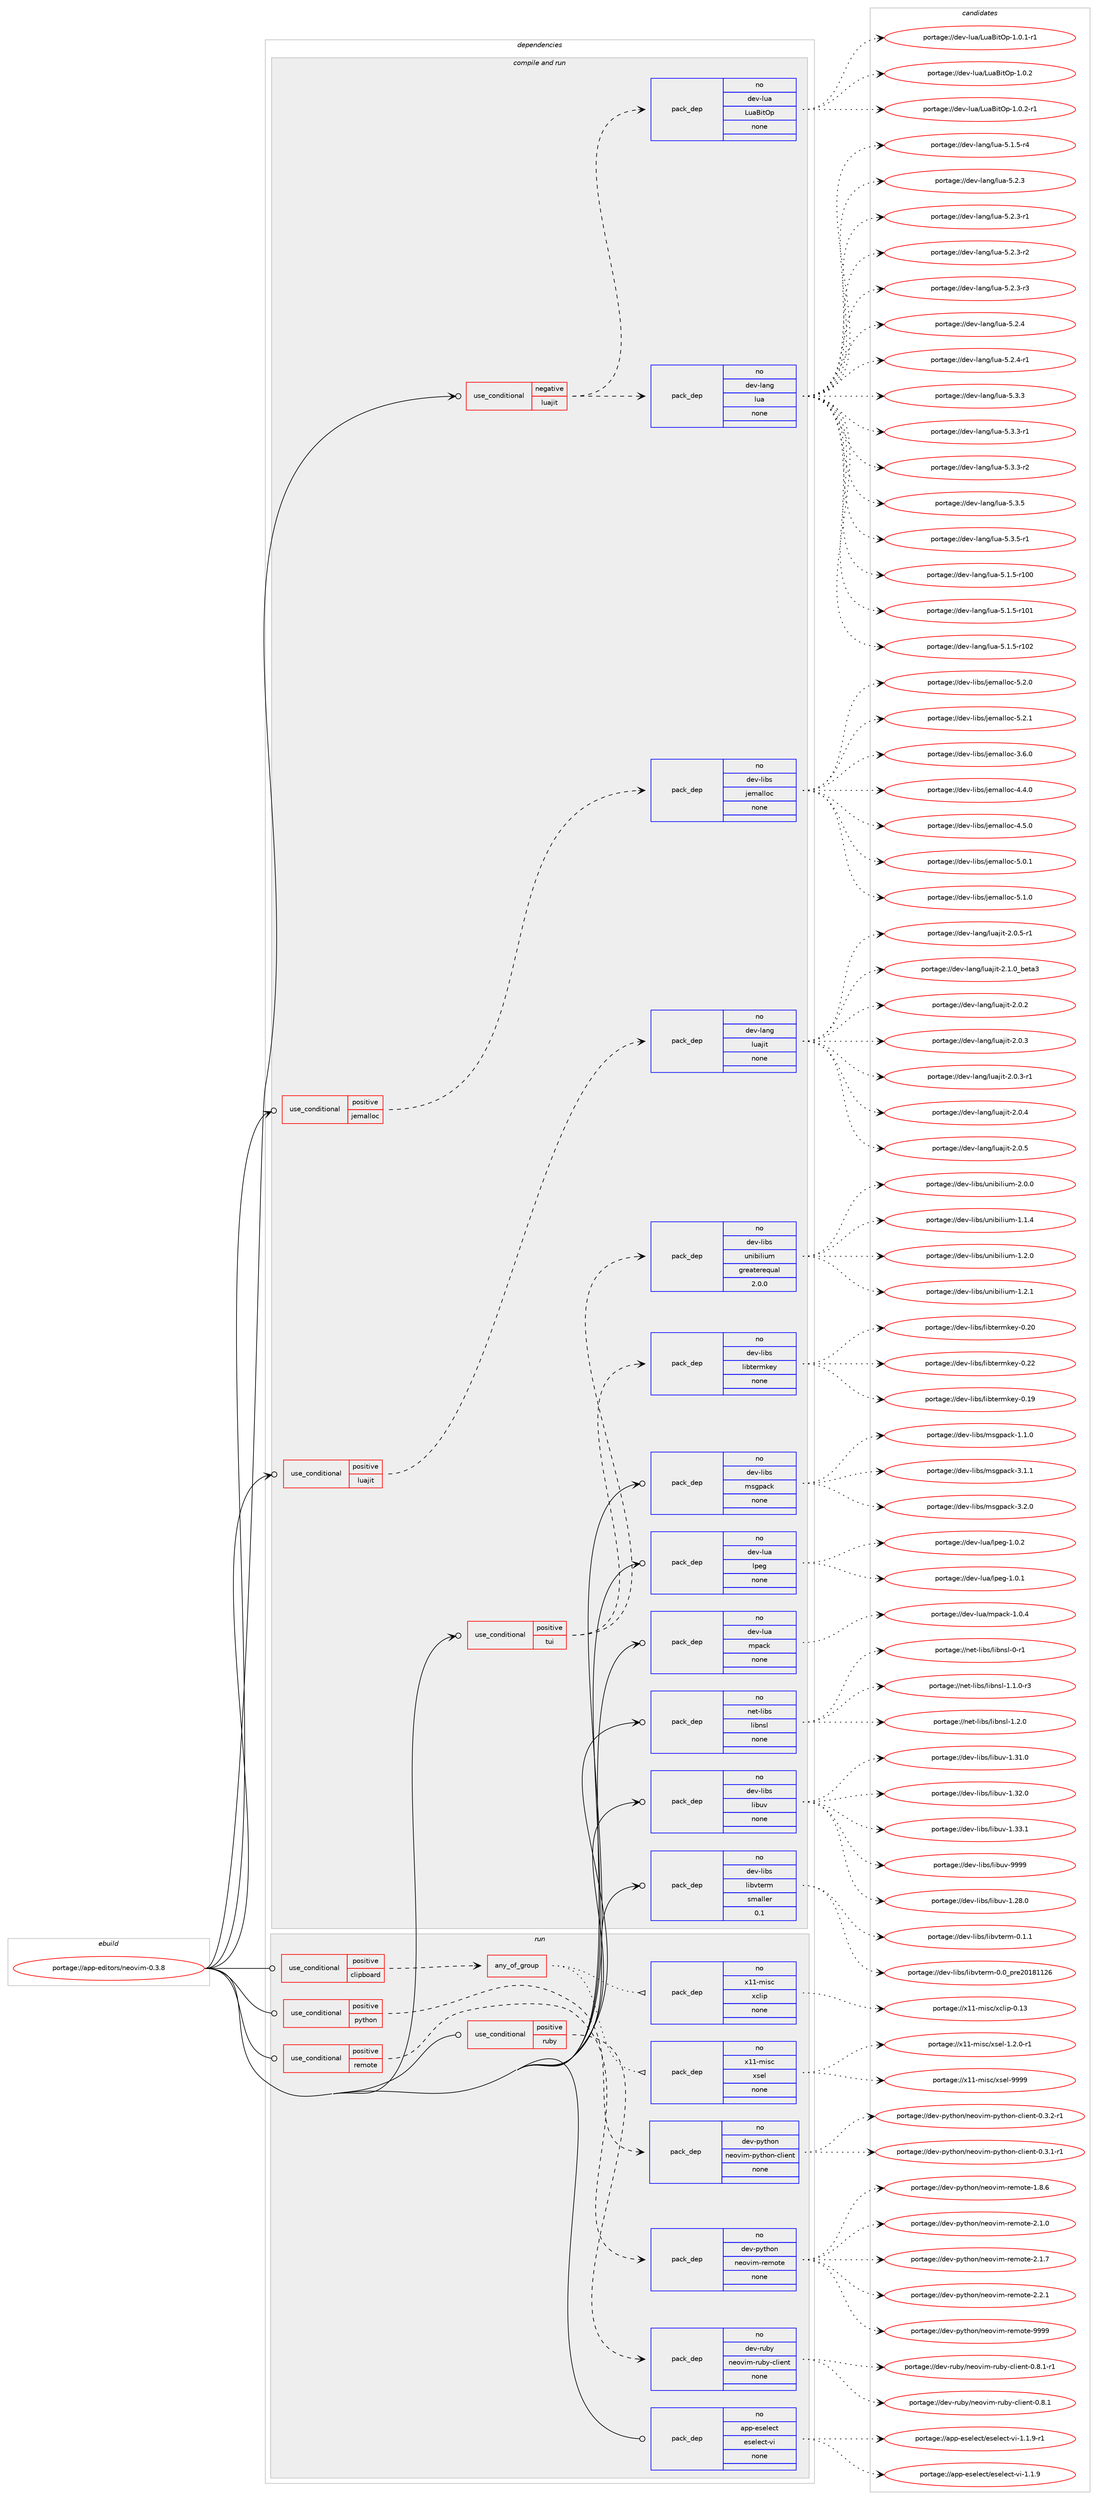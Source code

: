 digraph prolog {

# *************
# Graph options
# *************

newrank=true;
concentrate=true;
compound=true;
graph [rankdir=LR,fontname=Helvetica,fontsize=10,ranksep=1.5];#, ranksep=2.5, nodesep=0.2];
edge  [arrowhead=vee];
node  [fontname=Helvetica,fontsize=10];

# **********
# The ebuild
# **********

subgraph cluster_leftcol {
color=gray;
rank=same;
label=<<i>ebuild</i>>;
id [label="portage://app-editors/neovim-0.3.8", color=red, width=4, href="../app-editors/neovim-0.3.8.svg"];
}

# ****************
# The dependencies
# ****************

subgraph cluster_midcol {
color=gray;
label=<<i>dependencies</i>>;
subgraph cluster_compile {
fillcolor="#eeeeee";
style=filled;
label=<<i>compile</i>>;
}
subgraph cluster_compileandrun {
fillcolor="#eeeeee";
style=filled;
label=<<i>compile and run</i>>;
subgraph cond4296 {
dependency17317 [label=<<TABLE BORDER="0" CELLBORDER="1" CELLSPACING="0" CELLPADDING="4"><TR><TD ROWSPAN="3" CELLPADDING="10">use_conditional</TD></TR><TR><TD>negative</TD></TR><TR><TD>luajit</TD></TR></TABLE>>, shape=none, color=red];
subgraph pack12698 {
dependency17318 [label=<<TABLE BORDER="0" CELLBORDER="1" CELLSPACING="0" CELLPADDING="4" WIDTH="220"><TR><TD ROWSPAN="6" CELLPADDING="30">pack_dep</TD></TR><TR><TD WIDTH="110">no</TD></TR><TR><TD>dev-lang</TD></TR><TR><TD>lua</TD></TR><TR><TD>none</TD></TR><TR><TD></TD></TR></TABLE>>, shape=none, color=blue];
}
dependency17317:e -> dependency17318:w [weight=20,style="dashed",arrowhead="vee"];
subgraph pack12699 {
dependency17319 [label=<<TABLE BORDER="0" CELLBORDER="1" CELLSPACING="0" CELLPADDING="4" WIDTH="220"><TR><TD ROWSPAN="6" CELLPADDING="30">pack_dep</TD></TR><TR><TD WIDTH="110">no</TD></TR><TR><TD>dev-lua</TD></TR><TR><TD>LuaBitOp</TD></TR><TR><TD>none</TD></TR><TR><TD></TD></TR></TABLE>>, shape=none, color=blue];
}
dependency17317:e -> dependency17319:w [weight=20,style="dashed",arrowhead="vee"];
}
id:e -> dependency17317:w [weight=20,style="solid",arrowhead="odotvee"];
subgraph cond4297 {
dependency17320 [label=<<TABLE BORDER="0" CELLBORDER="1" CELLSPACING="0" CELLPADDING="4"><TR><TD ROWSPAN="3" CELLPADDING="10">use_conditional</TD></TR><TR><TD>positive</TD></TR><TR><TD>jemalloc</TD></TR></TABLE>>, shape=none, color=red];
subgraph pack12700 {
dependency17321 [label=<<TABLE BORDER="0" CELLBORDER="1" CELLSPACING="0" CELLPADDING="4" WIDTH="220"><TR><TD ROWSPAN="6" CELLPADDING="30">pack_dep</TD></TR><TR><TD WIDTH="110">no</TD></TR><TR><TD>dev-libs</TD></TR><TR><TD>jemalloc</TD></TR><TR><TD>none</TD></TR><TR><TD></TD></TR></TABLE>>, shape=none, color=blue];
}
dependency17320:e -> dependency17321:w [weight=20,style="dashed",arrowhead="vee"];
}
id:e -> dependency17320:w [weight=20,style="solid",arrowhead="odotvee"];
subgraph cond4298 {
dependency17322 [label=<<TABLE BORDER="0" CELLBORDER="1" CELLSPACING="0" CELLPADDING="4"><TR><TD ROWSPAN="3" CELLPADDING="10">use_conditional</TD></TR><TR><TD>positive</TD></TR><TR><TD>luajit</TD></TR></TABLE>>, shape=none, color=red];
subgraph pack12701 {
dependency17323 [label=<<TABLE BORDER="0" CELLBORDER="1" CELLSPACING="0" CELLPADDING="4" WIDTH="220"><TR><TD ROWSPAN="6" CELLPADDING="30">pack_dep</TD></TR><TR><TD WIDTH="110">no</TD></TR><TR><TD>dev-lang</TD></TR><TR><TD>luajit</TD></TR><TR><TD>none</TD></TR><TR><TD></TD></TR></TABLE>>, shape=none, color=blue];
}
dependency17322:e -> dependency17323:w [weight=20,style="dashed",arrowhead="vee"];
}
id:e -> dependency17322:w [weight=20,style="solid",arrowhead="odotvee"];
subgraph cond4299 {
dependency17324 [label=<<TABLE BORDER="0" CELLBORDER="1" CELLSPACING="0" CELLPADDING="4"><TR><TD ROWSPAN="3" CELLPADDING="10">use_conditional</TD></TR><TR><TD>positive</TD></TR><TR><TD>tui</TD></TR></TABLE>>, shape=none, color=red];
subgraph pack12702 {
dependency17325 [label=<<TABLE BORDER="0" CELLBORDER="1" CELLSPACING="0" CELLPADDING="4" WIDTH="220"><TR><TD ROWSPAN="6" CELLPADDING="30">pack_dep</TD></TR><TR><TD WIDTH="110">no</TD></TR><TR><TD>dev-libs</TD></TR><TR><TD>libtermkey</TD></TR><TR><TD>none</TD></TR><TR><TD></TD></TR></TABLE>>, shape=none, color=blue];
}
dependency17324:e -> dependency17325:w [weight=20,style="dashed",arrowhead="vee"];
subgraph pack12703 {
dependency17326 [label=<<TABLE BORDER="0" CELLBORDER="1" CELLSPACING="0" CELLPADDING="4" WIDTH="220"><TR><TD ROWSPAN="6" CELLPADDING="30">pack_dep</TD></TR><TR><TD WIDTH="110">no</TD></TR><TR><TD>dev-libs</TD></TR><TR><TD>unibilium</TD></TR><TR><TD>greaterequal</TD></TR><TR><TD>2.0.0</TD></TR></TABLE>>, shape=none, color=blue];
}
dependency17324:e -> dependency17326:w [weight=20,style="dashed",arrowhead="vee"];
}
id:e -> dependency17324:w [weight=20,style="solid",arrowhead="odotvee"];
subgraph pack12704 {
dependency17327 [label=<<TABLE BORDER="0" CELLBORDER="1" CELLSPACING="0" CELLPADDING="4" WIDTH="220"><TR><TD ROWSPAN="6" CELLPADDING="30">pack_dep</TD></TR><TR><TD WIDTH="110">no</TD></TR><TR><TD>dev-libs</TD></TR><TR><TD>libuv</TD></TR><TR><TD>none</TD></TR><TR><TD></TD></TR></TABLE>>, shape=none, color=blue];
}
id:e -> dependency17327:w [weight=20,style="solid",arrowhead="odotvee"];
subgraph pack12705 {
dependency17328 [label=<<TABLE BORDER="0" CELLBORDER="1" CELLSPACING="0" CELLPADDING="4" WIDTH="220"><TR><TD ROWSPAN="6" CELLPADDING="30">pack_dep</TD></TR><TR><TD WIDTH="110">no</TD></TR><TR><TD>dev-libs</TD></TR><TR><TD>libvterm</TD></TR><TR><TD>smaller</TD></TR><TR><TD>0.1</TD></TR></TABLE>>, shape=none, color=blue];
}
id:e -> dependency17328:w [weight=20,style="solid",arrowhead="odotvee"];
subgraph pack12706 {
dependency17329 [label=<<TABLE BORDER="0" CELLBORDER="1" CELLSPACING="0" CELLPADDING="4" WIDTH="220"><TR><TD ROWSPAN="6" CELLPADDING="30">pack_dep</TD></TR><TR><TD WIDTH="110">no</TD></TR><TR><TD>dev-libs</TD></TR><TR><TD>msgpack</TD></TR><TR><TD>none</TD></TR><TR><TD></TD></TR></TABLE>>, shape=none, color=blue];
}
id:e -> dependency17329:w [weight=20,style="solid",arrowhead="odotvee"];
subgraph pack12707 {
dependency17330 [label=<<TABLE BORDER="0" CELLBORDER="1" CELLSPACING="0" CELLPADDING="4" WIDTH="220"><TR><TD ROWSPAN="6" CELLPADDING="30">pack_dep</TD></TR><TR><TD WIDTH="110">no</TD></TR><TR><TD>dev-lua</TD></TR><TR><TD>lpeg</TD></TR><TR><TD>none</TD></TR><TR><TD></TD></TR></TABLE>>, shape=none, color=blue];
}
id:e -> dependency17330:w [weight=20,style="solid",arrowhead="odotvee"];
subgraph pack12708 {
dependency17331 [label=<<TABLE BORDER="0" CELLBORDER="1" CELLSPACING="0" CELLPADDING="4" WIDTH="220"><TR><TD ROWSPAN="6" CELLPADDING="30">pack_dep</TD></TR><TR><TD WIDTH="110">no</TD></TR><TR><TD>dev-lua</TD></TR><TR><TD>mpack</TD></TR><TR><TD>none</TD></TR><TR><TD></TD></TR></TABLE>>, shape=none, color=blue];
}
id:e -> dependency17331:w [weight=20,style="solid",arrowhead="odotvee"];
subgraph pack12709 {
dependency17332 [label=<<TABLE BORDER="0" CELLBORDER="1" CELLSPACING="0" CELLPADDING="4" WIDTH="220"><TR><TD ROWSPAN="6" CELLPADDING="30">pack_dep</TD></TR><TR><TD WIDTH="110">no</TD></TR><TR><TD>net-libs</TD></TR><TR><TD>libnsl</TD></TR><TR><TD>none</TD></TR><TR><TD></TD></TR></TABLE>>, shape=none, color=blue];
}
id:e -> dependency17332:w [weight=20,style="solid",arrowhead="odotvee"];
}
subgraph cluster_run {
fillcolor="#eeeeee";
style=filled;
label=<<i>run</i>>;
subgraph cond4300 {
dependency17333 [label=<<TABLE BORDER="0" CELLBORDER="1" CELLSPACING="0" CELLPADDING="4"><TR><TD ROWSPAN="3" CELLPADDING="10">use_conditional</TD></TR><TR><TD>positive</TD></TR><TR><TD>clipboard</TD></TR></TABLE>>, shape=none, color=red];
subgraph any317 {
dependency17334 [label=<<TABLE BORDER="0" CELLBORDER="1" CELLSPACING="0" CELLPADDING="4"><TR><TD CELLPADDING="10">any_of_group</TD></TR></TABLE>>, shape=none, color=red];subgraph pack12710 {
dependency17335 [label=<<TABLE BORDER="0" CELLBORDER="1" CELLSPACING="0" CELLPADDING="4" WIDTH="220"><TR><TD ROWSPAN="6" CELLPADDING="30">pack_dep</TD></TR><TR><TD WIDTH="110">no</TD></TR><TR><TD>x11-misc</TD></TR><TR><TD>xsel</TD></TR><TR><TD>none</TD></TR><TR><TD></TD></TR></TABLE>>, shape=none, color=blue];
}
dependency17334:e -> dependency17335:w [weight=20,style="dotted",arrowhead="oinv"];
subgraph pack12711 {
dependency17336 [label=<<TABLE BORDER="0" CELLBORDER="1" CELLSPACING="0" CELLPADDING="4" WIDTH="220"><TR><TD ROWSPAN="6" CELLPADDING="30">pack_dep</TD></TR><TR><TD WIDTH="110">no</TD></TR><TR><TD>x11-misc</TD></TR><TR><TD>xclip</TD></TR><TR><TD>none</TD></TR><TR><TD></TD></TR></TABLE>>, shape=none, color=blue];
}
dependency17334:e -> dependency17336:w [weight=20,style="dotted",arrowhead="oinv"];
}
dependency17333:e -> dependency17334:w [weight=20,style="dashed",arrowhead="vee"];
}
id:e -> dependency17333:w [weight=20,style="solid",arrowhead="odot"];
subgraph cond4301 {
dependency17337 [label=<<TABLE BORDER="0" CELLBORDER="1" CELLSPACING="0" CELLPADDING="4"><TR><TD ROWSPAN="3" CELLPADDING="10">use_conditional</TD></TR><TR><TD>positive</TD></TR><TR><TD>python</TD></TR></TABLE>>, shape=none, color=red];
subgraph pack12712 {
dependency17338 [label=<<TABLE BORDER="0" CELLBORDER="1" CELLSPACING="0" CELLPADDING="4" WIDTH="220"><TR><TD ROWSPAN="6" CELLPADDING="30">pack_dep</TD></TR><TR><TD WIDTH="110">no</TD></TR><TR><TD>dev-python</TD></TR><TR><TD>neovim-python-client</TD></TR><TR><TD>none</TD></TR><TR><TD></TD></TR></TABLE>>, shape=none, color=blue];
}
dependency17337:e -> dependency17338:w [weight=20,style="dashed",arrowhead="vee"];
}
id:e -> dependency17337:w [weight=20,style="solid",arrowhead="odot"];
subgraph cond4302 {
dependency17339 [label=<<TABLE BORDER="0" CELLBORDER="1" CELLSPACING="0" CELLPADDING="4"><TR><TD ROWSPAN="3" CELLPADDING="10">use_conditional</TD></TR><TR><TD>positive</TD></TR><TR><TD>remote</TD></TR></TABLE>>, shape=none, color=red];
subgraph pack12713 {
dependency17340 [label=<<TABLE BORDER="0" CELLBORDER="1" CELLSPACING="0" CELLPADDING="4" WIDTH="220"><TR><TD ROWSPAN="6" CELLPADDING="30">pack_dep</TD></TR><TR><TD WIDTH="110">no</TD></TR><TR><TD>dev-python</TD></TR><TR><TD>neovim-remote</TD></TR><TR><TD>none</TD></TR><TR><TD></TD></TR></TABLE>>, shape=none, color=blue];
}
dependency17339:e -> dependency17340:w [weight=20,style="dashed",arrowhead="vee"];
}
id:e -> dependency17339:w [weight=20,style="solid",arrowhead="odot"];
subgraph cond4303 {
dependency17341 [label=<<TABLE BORDER="0" CELLBORDER="1" CELLSPACING="0" CELLPADDING="4"><TR><TD ROWSPAN="3" CELLPADDING="10">use_conditional</TD></TR><TR><TD>positive</TD></TR><TR><TD>ruby</TD></TR></TABLE>>, shape=none, color=red];
subgraph pack12714 {
dependency17342 [label=<<TABLE BORDER="0" CELLBORDER="1" CELLSPACING="0" CELLPADDING="4" WIDTH="220"><TR><TD ROWSPAN="6" CELLPADDING="30">pack_dep</TD></TR><TR><TD WIDTH="110">no</TD></TR><TR><TD>dev-ruby</TD></TR><TR><TD>neovim-ruby-client</TD></TR><TR><TD>none</TD></TR><TR><TD></TD></TR></TABLE>>, shape=none, color=blue];
}
dependency17341:e -> dependency17342:w [weight=20,style="dashed",arrowhead="vee"];
}
id:e -> dependency17341:w [weight=20,style="solid",arrowhead="odot"];
subgraph pack12715 {
dependency17343 [label=<<TABLE BORDER="0" CELLBORDER="1" CELLSPACING="0" CELLPADDING="4" WIDTH="220"><TR><TD ROWSPAN="6" CELLPADDING="30">pack_dep</TD></TR><TR><TD WIDTH="110">no</TD></TR><TR><TD>app-eselect</TD></TR><TR><TD>eselect-vi</TD></TR><TR><TD>none</TD></TR><TR><TD></TD></TR></TABLE>>, shape=none, color=blue];
}
id:e -> dependency17343:w [weight=20,style="solid",arrowhead="odot"];
}
}

# **************
# The candidates
# **************

subgraph cluster_choices {
rank=same;
color=gray;
label=<<i>candidates</i>>;

subgraph choice12698 {
color=black;
nodesep=1;
choiceportage1001011184510897110103471081179745534649465345114494848 [label="portage://dev-lang/lua-5.1.5-r100", color=red, width=4,href="../dev-lang/lua-5.1.5-r100.svg"];
choiceportage1001011184510897110103471081179745534649465345114494849 [label="portage://dev-lang/lua-5.1.5-r101", color=red, width=4,href="../dev-lang/lua-5.1.5-r101.svg"];
choiceportage1001011184510897110103471081179745534649465345114494850 [label="portage://dev-lang/lua-5.1.5-r102", color=red, width=4,href="../dev-lang/lua-5.1.5-r102.svg"];
choiceportage100101118451089711010347108117974553464946534511452 [label="portage://dev-lang/lua-5.1.5-r4", color=red, width=4,href="../dev-lang/lua-5.1.5-r4.svg"];
choiceportage10010111845108971101034710811797455346504651 [label="portage://dev-lang/lua-5.2.3", color=red, width=4,href="../dev-lang/lua-5.2.3.svg"];
choiceportage100101118451089711010347108117974553465046514511449 [label="portage://dev-lang/lua-5.2.3-r1", color=red, width=4,href="../dev-lang/lua-5.2.3-r1.svg"];
choiceportage100101118451089711010347108117974553465046514511450 [label="portage://dev-lang/lua-5.2.3-r2", color=red, width=4,href="../dev-lang/lua-5.2.3-r2.svg"];
choiceportage100101118451089711010347108117974553465046514511451 [label="portage://dev-lang/lua-5.2.3-r3", color=red, width=4,href="../dev-lang/lua-5.2.3-r3.svg"];
choiceportage10010111845108971101034710811797455346504652 [label="portage://dev-lang/lua-5.2.4", color=red, width=4,href="../dev-lang/lua-5.2.4.svg"];
choiceportage100101118451089711010347108117974553465046524511449 [label="portage://dev-lang/lua-5.2.4-r1", color=red, width=4,href="../dev-lang/lua-5.2.4-r1.svg"];
choiceportage10010111845108971101034710811797455346514651 [label="portage://dev-lang/lua-5.3.3", color=red, width=4,href="../dev-lang/lua-5.3.3.svg"];
choiceportage100101118451089711010347108117974553465146514511449 [label="portage://dev-lang/lua-5.3.3-r1", color=red, width=4,href="../dev-lang/lua-5.3.3-r1.svg"];
choiceportage100101118451089711010347108117974553465146514511450 [label="portage://dev-lang/lua-5.3.3-r2", color=red, width=4,href="../dev-lang/lua-5.3.3-r2.svg"];
choiceportage10010111845108971101034710811797455346514653 [label="portage://dev-lang/lua-5.3.5", color=red, width=4,href="../dev-lang/lua-5.3.5.svg"];
choiceportage100101118451089711010347108117974553465146534511449 [label="portage://dev-lang/lua-5.3.5-r1", color=red, width=4,href="../dev-lang/lua-5.3.5-r1.svg"];
dependency17318:e -> choiceportage1001011184510897110103471081179745534649465345114494848:w [style=dotted,weight="100"];
dependency17318:e -> choiceportage1001011184510897110103471081179745534649465345114494849:w [style=dotted,weight="100"];
dependency17318:e -> choiceportage1001011184510897110103471081179745534649465345114494850:w [style=dotted,weight="100"];
dependency17318:e -> choiceportage100101118451089711010347108117974553464946534511452:w [style=dotted,weight="100"];
dependency17318:e -> choiceportage10010111845108971101034710811797455346504651:w [style=dotted,weight="100"];
dependency17318:e -> choiceportage100101118451089711010347108117974553465046514511449:w [style=dotted,weight="100"];
dependency17318:e -> choiceportage100101118451089711010347108117974553465046514511450:w [style=dotted,weight="100"];
dependency17318:e -> choiceportage100101118451089711010347108117974553465046514511451:w [style=dotted,weight="100"];
dependency17318:e -> choiceportage10010111845108971101034710811797455346504652:w [style=dotted,weight="100"];
dependency17318:e -> choiceportage100101118451089711010347108117974553465046524511449:w [style=dotted,weight="100"];
dependency17318:e -> choiceportage10010111845108971101034710811797455346514651:w [style=dotted,weight="100"];
dependency17318:e -> choiceportage100101118451089711010347108117974553465146514511449:w [style=dotted,weight="100"];
dependency17318:e -> choiceportage100101118451089711010347108117974553465146514511450:w [style=dotted,weight="100"];
dependency17318:e -> choiceportage10010111845108971101034710811797455346514653:w [style=dotted,weight="100"];
dependency17318:e -> choiceportage100101118451089711010347108117974553465146534511449:w [style=dotted,weight="100"];
}
subgraph choice12699 {
color=black;
nodesep=1;
choiceportage100101118451081179747761179766105116791124549464846494511449 [label="portage://dev-lua/LuaBitOp-1.0.1-r1", color=red, width=4,href="../dev-lua/LuaBitOp-1.0.1-r1.svg"];
choiceportage10010111845108117974776117976610511679112454946484650 [label="portage://dev-lua/LuaBitOp-1.0.2", color=red, width=4,href="../dev-lua/LuaBitOp-1.0.2.svg"];
choiceportage100101118451081179747761179766105116791124549464846504511449 [label="portage://dev-lua/LuaBitOp-1.0.2-r1", color=red, width=4,href="../dev-lua/LuaBitOp-1.0.2-r1.svg"];
dependency17319:e -> choiceportage100101118451081179747761179766105116791124549464846494511449:w [style=dotted,weight="100"];
dependency17319:e -> choiceportage10010111845108117974776117976610511679112454946484650:w [style=dotted,weight="100"];
dependency17319:e -> choiceportage100101118451081179747761179766105116791124549464846504511449:w [style=dotted,weight="100"];
}
subgraph choice12700 {
color=black;
nodesep=1;
choiceportage1001011184510810598115471061011099710810811199455146544648 [label="portage://dev-libs/jemalloc-3.6.0", color=red, width=4,href="../dev-libs/jemalloc-3.6.0.svg"];
choiceportage1001011184510810598115471061011099710810811199455246524648 [label="portage://dev-libs/jemalloc-4.4.0", color=red, width=4,href="../dev-libs/jemalloc-4.4.0.svg"];
choiceportage1001011184510810598115471061011099710810811199455246534648 [label="portage://dev-libs/jemalloc-4.5.0", color=red, width=4,href="../dev-libs/jemalloc-4.5.0.svg"];
choiceportage1001011184510810598115471061011099710810811199455346484649 [label="portage://dev-libs/jemalloc-5.0.1", color=red, width=4,href="../dev-libs/jemalloc-5.0.1.svg"];
choiceportage1001011184510810598115471061011099710810811199455346494648 [label="portage://dev-libs/jemalloc-5.1.0", color=red, width=4,href="../dev-libs/jemalloc-5.1.0.svg"];
choiceportage1001011184510810598115471061011099710810811199455346504648 [label="portage://dev-libs/jemalloc-5.2.0", color=red, width=4,href="../dev-libs/jemalloc-5.2.0.svg"];
choiceportage1001011184510810598115471061011099710810811199455346504649 [label="portage://dev-libs/jemalloc-5.2.1", color=red, width=4,href="../dev-libs/jemalloc-5.2.1.svg"];
dependency17321:e -> choiceportage1001011184510810598115471061011099710810811199455146544648:w [style=dotted,weight="100"];
dependency17321:e -> choiceportage1001011184510810598115471061011099710810811199455246524648:w [style=dotted,weight="100"];
dependency17321:e -> choiceportage1001011184510810598115471061011099710810811199455246534648:w [style=dotted,weight="100"];
dependency17321:e -> choiceportage1001011184510810598115471061011099710810811199455346484649:w [style=dotted,weight="100"];
dependency17321:e -> choiceportage1001011184510810598115471061011099710810811199455346494648:w [style=dotted,weight="100"];
dependency17321:e -> choiceportage1001011184510810598115471061011099710810811199455346504648:w [style=dotted,weight="100"];
dependency17321:e -> choiceportage1001011184510810598115471061011099710810811199455346504649:w [style=dotted,weight="100"];
}
subgraph choice12701 {
color=black;
nodesep=1;
choiceportage10010111845108971101034710811797106105116455046484650 [label="portage://dev-lang/luajit-2.0.2", color=red, width=4,href="../dev-lang/luajit-2.0.2.svg"];
choiceportage10010111845108971101034710811797106105116455046484651 [label="portage://dev-lang/luajit-2.0.3", color=red, width=4,href="../dev-lang/luajit-2.0.3.svg"];
choiceportage100101118451089711010347108117971061051164550464846514511449 [label="portage://dev-lang/luajit-2.0.3-r1", color=red, width=4,href="../dev-lang/luajit-2.0.3-r1.svg"];
choiceportage10010111845108971101034710811797106105116455046484652 [label="portage://dev-lang/luajit-2.0.4", color=red, width=4,href="../dev-lang/luajit-2.0.4.svg"];
choiceportage10010111845108971101034710811797106105116455046484653 [label="portage://dev-lang/luajit-2.0.5", color=red, width=4,href="../dev-lang/luajit-2.0.5.svg"];
choiceportage100101118451089711010347108117971061051164550464846534511449 [label="portage://dev-lang/luajit-2.0.5-r1", color=red, width=4,href="../dev-lang/luajit-2.0.5-r1.svg"];
choiceportage1001011184510897110103471081179710610511645504649464895981011169751 [label="portage://dev-lang/luajit-2.1.0_beta3", color=red, width=4,href="../dev-lang/luajit-2.1.0_beta3.svg"];
dependency17323:e -> choiceportage10010111845108971101034710811797106105116455046484650:w [style=dotted,weight="100"];
dependency17323:e -> choiceportage10010111845108971101034710811797106105116455046484651:w [style=dotted,weight="100"];
dependency17323:e -> choiceportage100101118451089711010347108117971061051164550464846514511449:w [style=dotted,weight="100"];
dependency17323:e -> choiceportage10010111845108971101034710811797106105116455046484652:w [style=dotted,weight="100"];
dependency17323:e -> choiceportage10010111845108971101034710811797106105116455046484653:w [style=dotted,weight="100"];
dependency17323:e -> choiceportage100101118451089711010347108117971061051164550464846534511449:w [style=dotted,weight="100"];
dependency17323:e -> choiceportage1001011184510897110103471081179710610511645504649464895981011169751:w [style=dotted,weight="100"];
}
subgraph choice12702 {
color=black;
nodesep=1;
choiceportage100101118451081059811547108105981161011141091071011214548464957 [label="portage://dev-libs/libtermkey-0.19", color=red, width=4,href="../dev-libs/libtermkey-0.19.svg"];
choiceportage100101118451081059811547108105981161011141091071011214548465048 [label="portage://dev-libs/libtermkey-0.20", color=red, width=4,href="../dev-libs/libtermkey-0.20.svg"];
choiceportage100101118451081059811547108105981161011141091071011214548465050 [label="portage://dev-libs/libtermkey-0.22", color=red, width=4,href="../dev-libs/libtermkey-0.22.svg"];
dependency17325:e -> choiceportage100101118451081059811547108105981161011141091071011214548464957:w [style=dotted,weight="100"];
dependency17325:e -> choiceportage100101118451081059811547108105981161011141091071011214548465048:w [style=dotted,weight="100"];
dependency17325:e -> choiceportage100101118451081059811547108105981161011141091071011214548465050:w [style=dotted,weight="100"];
}
subgraph choice12703 {
color=black;
nodesep=1;
choiceportage10010111845108105981154711711010598105108105117109454946494652 [label="portage://dev-libs/unibilium-1.1.4", color=red, width=4,href="../dev-libs/unibilium-1.1.4.svg"];
choiceportage10010111845108105981154711711010598105108105117109454946504648 [label="portage://dev-libs/unibilium-1.2.0", color=red, width=4,href="../dev-libs/unibilium-1.2.0.svg"];
choiceportage10010111845108105981154711711010598105108105117109454946504649 [label="portage://dev-libs/unibilium-1.2.1", color=red, width=4,href="../dev-libs/unibilium-1.2.1.svg"];
choiceportage10010111845108105981154711711010598105108105117109455046484648 [label="portage://dev-libs/unibilium-2.0.0", color=red, width=4,href="../dev-libs/unibilium-2.0.0.svg"];
dependency17326:e -> choiceportage10010111845108105981154711711010598105108105117109454946494652:w [style=dotted,weight="100"];
dependency17326:e -> choiceportage10010111845108105981154711711010598105108105117109454946504648:w [style=dotted,weight="100"];
dependency17326:e -> choiceportage10010111845108105981154711711010598105108105117109454946504649:w [style=dotted,weight="100"];
dependency17326:e -> choiceportage10010111845108105981154711711010598105108105117109455046484648:w [style=dotted,weight="100"];
}
subgraph choice12704 {
color=black;
nodesep=1;
choiceportage1001011184510810598115471081059811711845494650564648 [label="portage://dev-libs/libuv-1.28.0", color=red, width=4,href="../dev-libs/libuv-1.28.0.svg"];
choiceportage1001011184510810598115471081059811711845494651494648 [label="portage://dev-libs/libuv-1.31.0", color=red, width=4,href="../dev-libs/libuv-1.31.0.svg"];
choiceportage1001011184510810598115471081059811711845494651504648 [label="portage://dev-libs/libuv-1.32.0", color=red, width=4,href="../dev-libs/libuv-1.32.0.svg"];
choiceportage1001011184510810598115471081059811711845494651514649 [label="portage://dev-libs/libuv-1.33.1", color=red, width=4,href="../dev-libs/libuv-1.33.1.svg"];
choiceportage100101118451081059811547108105981171184557575757 [label="portage://dev-libs/libuv-9999", color=red, width=4,href="../dev-libs/libuv-9999.svg"];
dependency17327:e -> choiceportage1001011184510810598115471081059811711845494650564648:w [style=dotted,weight="100"];
dependency17327:e -> choiceportage1001011184510810598115471081059811711845494651494648:w [style=dotted,weight="100"];
dependency17327:e -> choiceportage1001011184510810598115471081059811711845494651504648:w [style=dotted,weight="100"];
dependency17327:e -> choiceportage1001011184510810598115471081059811711845494651514649:w [style=dotted,weight="100"];
dependency17327:e -> choiceportage100101118451081059811547108105981171184557575757:w [style=dotted,weight="100"];
}
subgraph choice12705 {
color=black;
nodesep=1;
choiceportage1001011184510810598115471081059811811610111410945484648951121141015048495649495054 [label="portage://dev-libs/libvterm-0.0_pre20181126", color=red, width=4,href="../dev-libs/libvterm-0.0_pre20181126.svg"];
choiceportage10010111845108105981154710810598118116101114109454846494649 [label="portage://dev-libs/libvterm-0.1.1", color=red, width=4,href="../dev-libs/libvterm-0.1.1.svg"];
dependency17328:e -> choiceportage1001011184510810598115471081059811811610111410945484648951121141015048495649495054:w [style=dotted,weight="100"];
dependency17328:e -> choiceportage10010111845108105981154710810598118116101114109454846494649:w [style=dotted,weight="100"];
}
subgraph choice12706 {
color=black;
nodesep=1;
choiceportage1001011184510810598115471091151031129799107454946494648 [label="portage://dev-libs/msgpack-1.1.0", color=red, width=4,href="../dev-libs/msgpack-1.1.0.svg"];
choiceportage1001011184510810598115471091151031129799107455146494649 [label="portage://dev-libs/msgpack-3.1.1", color=red, width=4,href="../dev-libs/msgpack-3.1.1.svg"];
choiceportage1001011184510810598115471091151031129799107455146504648 [label="portage://dev-libs/msgpack-3.2.0", color=red, width=4,href="../dev-libs/msgpack-3.2.0.svg"];
dependency17329:e -> choiceportage1001011184510810598115471091151031129799107454946494648:w [style=dotted,weight="100"];
dependency17329:e -> choiceportage1001011184510810598115471091151031129799107455146494649:w [style=dotted,weight="100"];
dependency17329:e -> choiceportage1001011184510810598115471091151031129799107455146504648:w [style=dotted,weight="100"];
}
subgraph choice12707 {
color=black;
nodesep=1;
choiceportage100101118451081179747108112101103454946484649 [label="portage://dev-lua/lpeg-1.0.1", color=red, width=4,href="../dev-lua/lpeg-1.0.1.svg"];
choiceportage100101118451081179747108112101103454946484650 [label="portage://dev-lua/lpeg-1.0.2", color=red, width=4,href="../dev-lua/lpeg-1.0.2.svg"];
dependency17330:e -> choiceportage100101118451081179747108112101103454946484649:w [style=dotted,weight="100"];
dependency17330:e -> choiceportage100101118451081179747108112101103454946484650:w [style=dotted,weight="100"];
}
subgraph choice12708 {
color=black;
nodesep=1;
choiceportage1001011184510811797471091129799107454946484652 [label="portage://dev-lua/mpack-1.0.4", color=red, width=4,href="../dev-lua/mpack-1.0.4.svg"];
dependency17331:e -> choiceportage1001011184510811797471091129799107454946484652:w [style=dotted,weight="100"];
}
subgraph choice12709 {
color=black;
nodesep=1;
choiceportage1101011164510810598115471081059811011510845484511449 [label="portage://net-libs/libnsl-0-r1", color=red, width=4,href="../net-libs/libnsl-0-r1.svg"];
choiceportage110101116451081059811547108105981101151084549464946484511451 [label="portage://net-libs/libnsl-1.1.0-r3", color=red, width=4,href="../net-libs/libnsl-1.1.0-r3.svg"];
choiceportage11010111645108105981154710810598110115108454946504648 [label="portage://net-libs/libnsl-1.2.0", color=red, width=4,href="../net-libs/libnsl-1.2.0.svg"];
dependency17332:e -> choiceportage1101011164510810598115471081059811011510845484511449:w [style=dotted,weight="100"];
dependency17332:e -> choiceportage110101116451081059811547108105981101151084549464946484511451:w [style=dotted,weight="100"];
dependency17332:e -> choiceportage11010111645108105981154710810598110115108454946504648:w [style=dotted,weight="100"];
}
subgraph choice12710 {
color=black;
nodesep=1;
choiceportage12049494510910511599471201151011084549465046484511449 [label="portage://x11-misc/xsel-1.2.0-r1", color=red, width=4,href="../x11-misc/xsel-1.2.0-r1.svg"];
choiceportage12049494510910511599471201151011084557575757 [label="portage://x11-misc/xsel-9999", color=red, width=4,href="../x11-misc/xsel-9999.svg"];
dependency17335:e -> choiceportage12049494510910511599471201151011084549465046484511449:w [style=dotted,weight="100"];
dependency17335:e -> choiceportage12049494510910511599471201151011084557575757:w [style=dotted,weight="100"];
}
subgraph choice12711 {
color=black;
nodesep=1;
choiceportage1204949451091051159947120991081051124548464951 [label="portage://x11-misc/xclip-0.13", color=red, width=4,href="../x11-misc/xclip-0.13.svg"];
dependency17336:e -> choiceportage1204949451091051159947120991081051124548464951:w [style=dotted,weight="100"];
}
subgraph choice12712 {
color=black;
nodesep=1;
choiceportage10010111845112121116104111110471101011111181051094511212111610411111045991081051011101164548465146494511449 [label="portage://dev-python/neovim-python-client-0.3.1-r1", color=red, width=4,href="../dev-python/neovim-python-client-0.3.1-r1.svg"];
choiceportage10010111845112121116104111110471101011111181051094511212111610411111045991081051011101164548465146504511449 [label="portage://dev-python/neovim-python-client-0.3.2-r1", color=red, width=4,href="../dev-python/neovim-python-client-0.3.2-r1.svg"];
dependency17338:e -> choiceportage10010111845112121116104111110471101011111181051094511212111610411111045991081051011101164548465146494511449:w [style=dotted,weight="100"];
dependency17338:e -> choiceportage10010111845112121116104111110471101011111181051094511212111610411111045991081051011101164548465146504511449:w [style=dotted,weight="100"];
}
subgraph choice12713 {
color=black;
nodesep=1;
choiceportage100101118451121211161041111104711010111111810510945114101109111116101454946564654 [label="portage://dev-python/neovim-remote-1.8.6", color=red, width=4,href="../dev-python/neovim-remote-1.8.6.svg"];
choiceportage100101118451121211161041111104711010111111810510945114101109111116101455046494648 [label="portage://dev-python/neovim-remote-2.1.0", color=red, width=4,href="../dev-python/neovim-remote-2.1.0.svg"];
choiceportage100101118451121211161041111104711010111111810510945114101109111116101455046494655 [label="portage://dev-python/neovim-remote-2.1.7", color=red, width=4,href="../dev-python/neovim-remote-2.1.7.svg"];
choiceportage100101118451121211161041111104711010111111810510945114101109111116101455046504649 [label="portage://dev-python/neovim-remote-2.2.1", color=red, width=4,href="../dev-python/neovim-remote-2.2.1.svg"];
choiceportage1001011184511212111610411111047110101111118105109451141011091111161014557575757 [label="portage://dev-python/neovim-remote-9999", color=red, width=4,href="../dev-python/neovim-remote-9999.svg"];
dependency17340:e -> choiceportage100101118451121211161041111104711010111111810510945114101109111116101454946564654:w [style=dotted,weight="100"];
dependency17340:e -> choiceportage100101118451121211161041111104711010111111810510945114101109111116101455046494648:w [style=dotted,weight="100"];
dependency17340:e -> choiceportage100101118451121211161041111104711010111111810510945114101109111116101455046494655:w [style=dotted,weight="100"];
dependency17340:e -> choiceportage100101118451121211161041111104711010111111810510945114101109111116101455046504649:w [style=dotted,weight="100"];
dependency17340:e -> choiceportage1001011184511212111610411111047110101111118105109451141011091111161014557575757:w [style=dotted,weight="100"];
}
subgraph choice12714 {
color=black;
nodesep=1;
choiceportage10010111845114117981214711010111111810510945114117981214599108105101110116454846564649 [label="portage://dev-ruby/neovim-ruby-client-0.8.1", color=red, width=4,href="../dev-ruby/neovim-ruby-client-0.8.1.svg"];
choiceportage100101118451141179812147110101111118105109451141179812145991081051011101164548465646494511449 [label="portage://dev-ruby/neovim-ruby-client-0.8.1-r1", color=red, width=4,href="../dev-ruby/neovim-ruby-client-0.8.1-r1.svg"];
dependency17342:e -> choiceportage10010111845114117981214711010111111810510945114117981214599108105101110116454846564649:w [style=dotted,weight="100"];
dependency17342:e -> choiceportage100101118451141179812147110101111118105109451141179812145991081051011101164548465646494511449:w [style=dotted,weight="100"];
}
subgraph choice12715 {
color=black;
nodesep=1;
choiceportage971121124510111510110810199116471011151011081019911645118105454946494657 [label="portage://app-eselect/eselect-vi-1.1.9", color=red, width=4,href="../app-eselect/eselect-vi-1.1.9.svg"];
choiceportage9711211245101115101108101991164710111510110810199116451181054549464946574511449 [label="portage://app-eselect/eselect-vi-1.1.9-r1", color=red, width=4,href="../app-eselect/eselect-vi-1.1.9-r1.svg"];
dependency17343:e -> choiceportage971121124510111510110810199116471011151011081019911645118105454946494657:w [style=dotted,weight="100"];
dependency17343:e -> choiceportage9711211245101115101108101991164710111510110810199116451181054549464946574511449:w [style=dotted,weight="100"];
}
}

}
